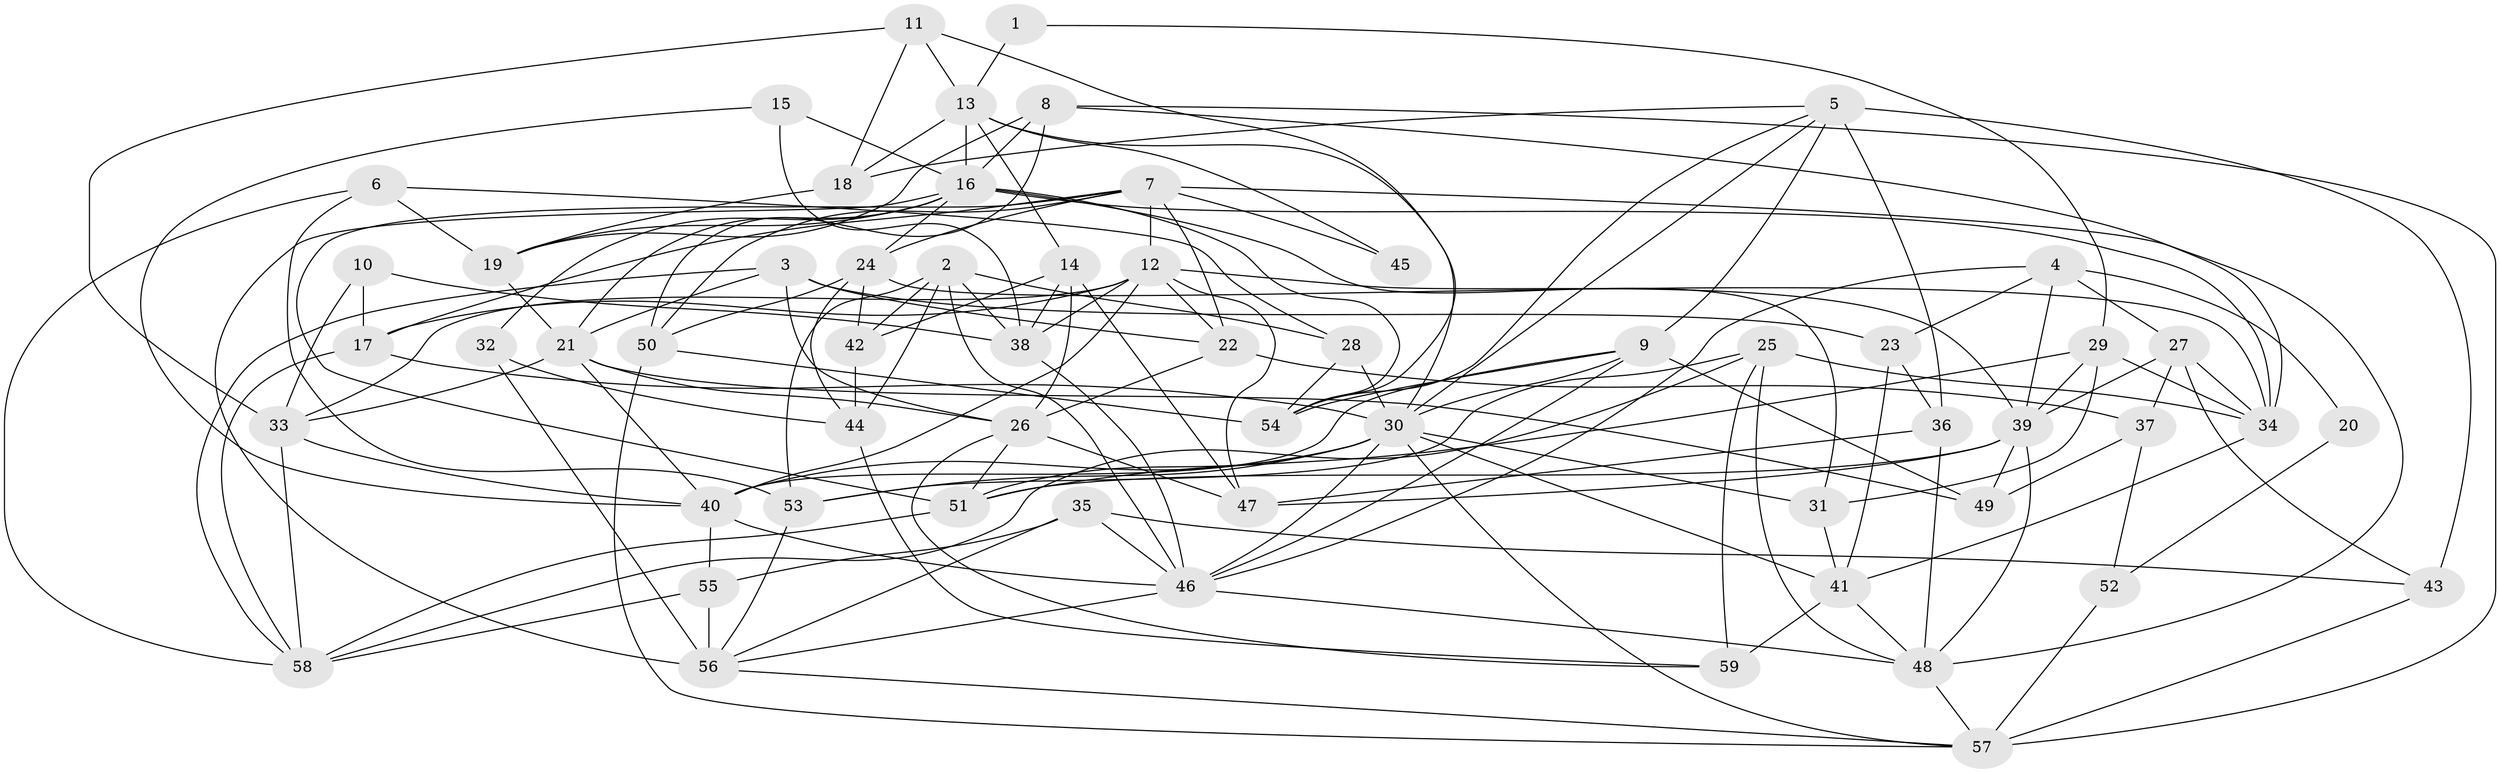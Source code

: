 // original degree distribution, {6: 0.0423728813559322, 4: 0.2542372881355932, 5: 0.2627118644067797, 2: 0.1271186440677966, 3: 0.2711864406779661, 7: 0.00847457627118644, 8: 0.025423728813559324, 10: 0.00847457627118644}
// Generated by graph-tools (version 1.1) at 2025/37/03/04/25 23:37:04]
// undirected, 59 vertices, 159 edges
graph export_dot {
  node [color=gray90,style=filled];
  1;
  2;
  3;
  4;
  5;
  6;
  7;
  8;
  9;
  10;
  11;
  12;
  13;
  14;
  15;
  16;
  17;
  18;
  19;
  20;
  21;
  22;
  23;
  24;
  25;
  26;
  27;
  28;
  29;
  30;
  31;
  32;
  33;
  34;
  35;
  36;
  37;
  38;
  39;
  40;
  41;
  42;
  43;
  44;
  45;
  46;
  47;
  48;
  49;
  50;
  51;
  52;
  53;
  54;
  55;
  56;
  57;
  58;
  59;
  1 -- 13 [weight=1.0];
  1 -- 29 [weight=1.0];
  2 -- 28 [weight=1.0];
  2 -- 38 [weight=2.0];
  2 -- 42 [weight=1.0];
  2 -- 44 [weight=1.0];
  2 -- 46 [weight=1.0];
  2 -- 53 [weight=1.0];
  3 -- 21 [weight=1.0];
  3 -- 22 [weight=1.0];
  3 -- 23 [weight=1.0];
  3 -- 26 [weight=1.0];
  3 -- 58 [weight=1.0];
  4 -- 20 [weight=1.0];
  4 -- 23 [weight=1.0];
  4 -- 27 [weight=1.0];
  4 -- 39 [weight=1.0];
  4 -- 46 [weight=1.0];
  5 -- 9 [weight=1.0];
  5 -- 18 [weight=1.0];
  5 -- 30 [weight=1.0];
  5 -- 36 [weight=3.0];
  5 -- 43 [weight=1.0];
  5 -- 54 [weight=1.0];
  6 -- 19 [weight=1.0];
  6 -- 28 [weight=1.0];
  6 -- 53 [weight=1.0];
  6 -- 58 [weight=1.0];
  7 -- 12 [weight=1.0];
  7 -- 17 [weight=1.0];
  7 -- 22 [weight=1.0];
  7 -- 24 [weight=1.0];
  7 -- 45 [weight=2.0];
  7 -- 48 [weight=1.0];
  7 -- 50 [weight=1.0];
  7 -- 51 [weight=1.0];
  8 -- 16 [weight=2.0];
  8 -- 19 [weight=1.0];
  8 -- 34 [weight=1.0];
  8 -- 50 [weight=1.0];
  8 -- 57 [weight=1.0];
  9 -- 30 [weight=1.0];
  9 -- 40 [weight=1.0];
  9 -- 46 [weight=1.0];
  9 -- 49 [weight=1.0];
  9 -- 54 [weight=1.0];
  10 -- 17 [weight=1.0];
  10 -- 33 [weight=1.0];
  10 -- 38 [weight=1.0];
  11 -- 13 [weight=1.0];
  11 -- 18 [weight=1.0];
  11 -- 33 [weight=1.0];
  11 -- 54 [weight=1.0];
  12 -- 17 [weight=1.0];
  12 -- 22 [weight=2.0];
  12 -- 33 [weight=1.0];
  12 -- 38 [weight=1.0];
  12 -- 39 [weight=1.0];
  12 -- 40 [weight=1.0];
  12 -- 47 [weight=2.0];
  13 -- 14 [weight=1.0];
  13 -- 16 [weight=1.0];
  13 -- 18 [weight=1.0];
  13 -- 30 [weight=1.0];
  13 -- 45 [weight=1.0];
  14 -- 26 [weight=1.0];
  14 -- 38 [weight=1.0];
  14 -- 42 [weight=1.0];
  14 -- 47 [weight=1.0];
  15 -- 16 [weight=1.0];
  15 -- 38 [weight=1.0];
  15 -- 40 [weight=1.0];
  16 -- 19 [weight=1.0];
  16 -- 21 [weight=1.0];
  16 -- 24 [weight=1.0];
  16 -- 31 [weight=1.0];
  16 -- 32 [weight=1.0];
  16 -- 34 [weight=1.0];
  16 -- 54 [weight=1.0];
  16 -- 56 [weight=2.0];
  17 -- 30 [weight=2.0];
  17 -- 58 [weight=1.0];
  18 -- 19 [weight=1.0];
  19 -- 21 [weight=1.0];
  20 -- 52 [weight=1.0];
  21 -- 26 [weight=1.0];
  21 -- 33 [weight=1.0];
  21 -- 40 [weight=1.0];
  21 -- 49 [weight=1.0];
  22 -- 26 [weight=1.0];
  22 -- 37 [weight=1.0];
  23 -- 36 [weight=1.0];
  23 -- 41 [weight=2.0];
  24 -- 34 [weight=1.0];
  24 -- 42 [weight=1.0];
  24 -- 44 [weight=1.0];
  24 -- 50 [weight=1.0];
  25 -- 34 [weight=1.0];
  25 -- 48 [weight=1.0];
  25 -- 53 [weight=1.0];
  25 -- 58 [weight=1.0];
  25 -- 59 [weight=1.0];
  26 -- 47 [weight=1.0];
  26 -- 51 [weight=1.0];
  26 -- 59 [weight=1.0];
  27 -- 34 [weight=1.0];
  27 -- 37 [weight=1.0];
  27 -- 39 [weight=2.0];
  27 -- 43 [weight=1.0];
  28 -- 30 [weight=1.0];
  28 -- 54 [weight=1.0];
  29 -- 31 [weight=1.0];
  29 -- 34 [weight=1.0];
  29 -- 39 [weight=1.0];
  29 -- 51 [weight=1.0];
  30 -- 31 [weight=1.0];
  30 -- 40 [weight=1.0];
  30 -- 41 [weight=2.0];
  30 -- 46 [weight=1.0];
  30 -- 51 [weight=2.0];
  30 -- 53 [weight=1.0];
  30 -- 57 [weight=1.0];
  31 -- 41 [weight=1.0];
  32 -- 44 [weight=1.0];
  32 -- 56 [weight=1.0];
  33 -- 40 [weight=1.0];
  33 -- 58 [weight=1.0];
  34 -- 41 [weight=1.0];
  35 -- 43 [weight=1.0];
  35 -- 46 [weight=1.0];
  35 -- 55 [weight=1.0];
  35 -- 56 [weight=1.0];
  36 -- 47 [weight=1.0];
  36 -- 48 [weight=1.0];
  37 -- 49 [weight=1.0];
  37 -- 52 [weight=1.0];
  38 -- 46 [weight=1.0];
  39 -- 47 [weight=1.0];
  39 -- 48 [weight=1.0];
  39 -- 49 [weight=1.0];
  39 -- 51 [weight=1.0];
  40 -- 46 [weight=1.0];
  40 -- 55 [weight=1.0];
  41 -- 48 [weight=1.0];
  41 -- 59 [weight=1.0];
  42 -- 44 [weight=1.0];
  43 -- 57 [weight=1.0];
  44 -- 59 [weight=1.0];
  46 -- 48 [weight=1.0];
  46 -- 56 [weight=1.0];
  48 -- 57 [weight=1.0];
  50 -- 54 [weight=1.0];
  50 -- 57 [weight=1.0];
  51 -- 58 [weight=1.0];
  52 -- 57 [weight=2.0];
  53 -- 56 [weight=1.0];
  55 -- 56 [weight=2.0];
  55 -- 58 [weight=1.0];
  56 -- 57 [weight=1.0];
}
